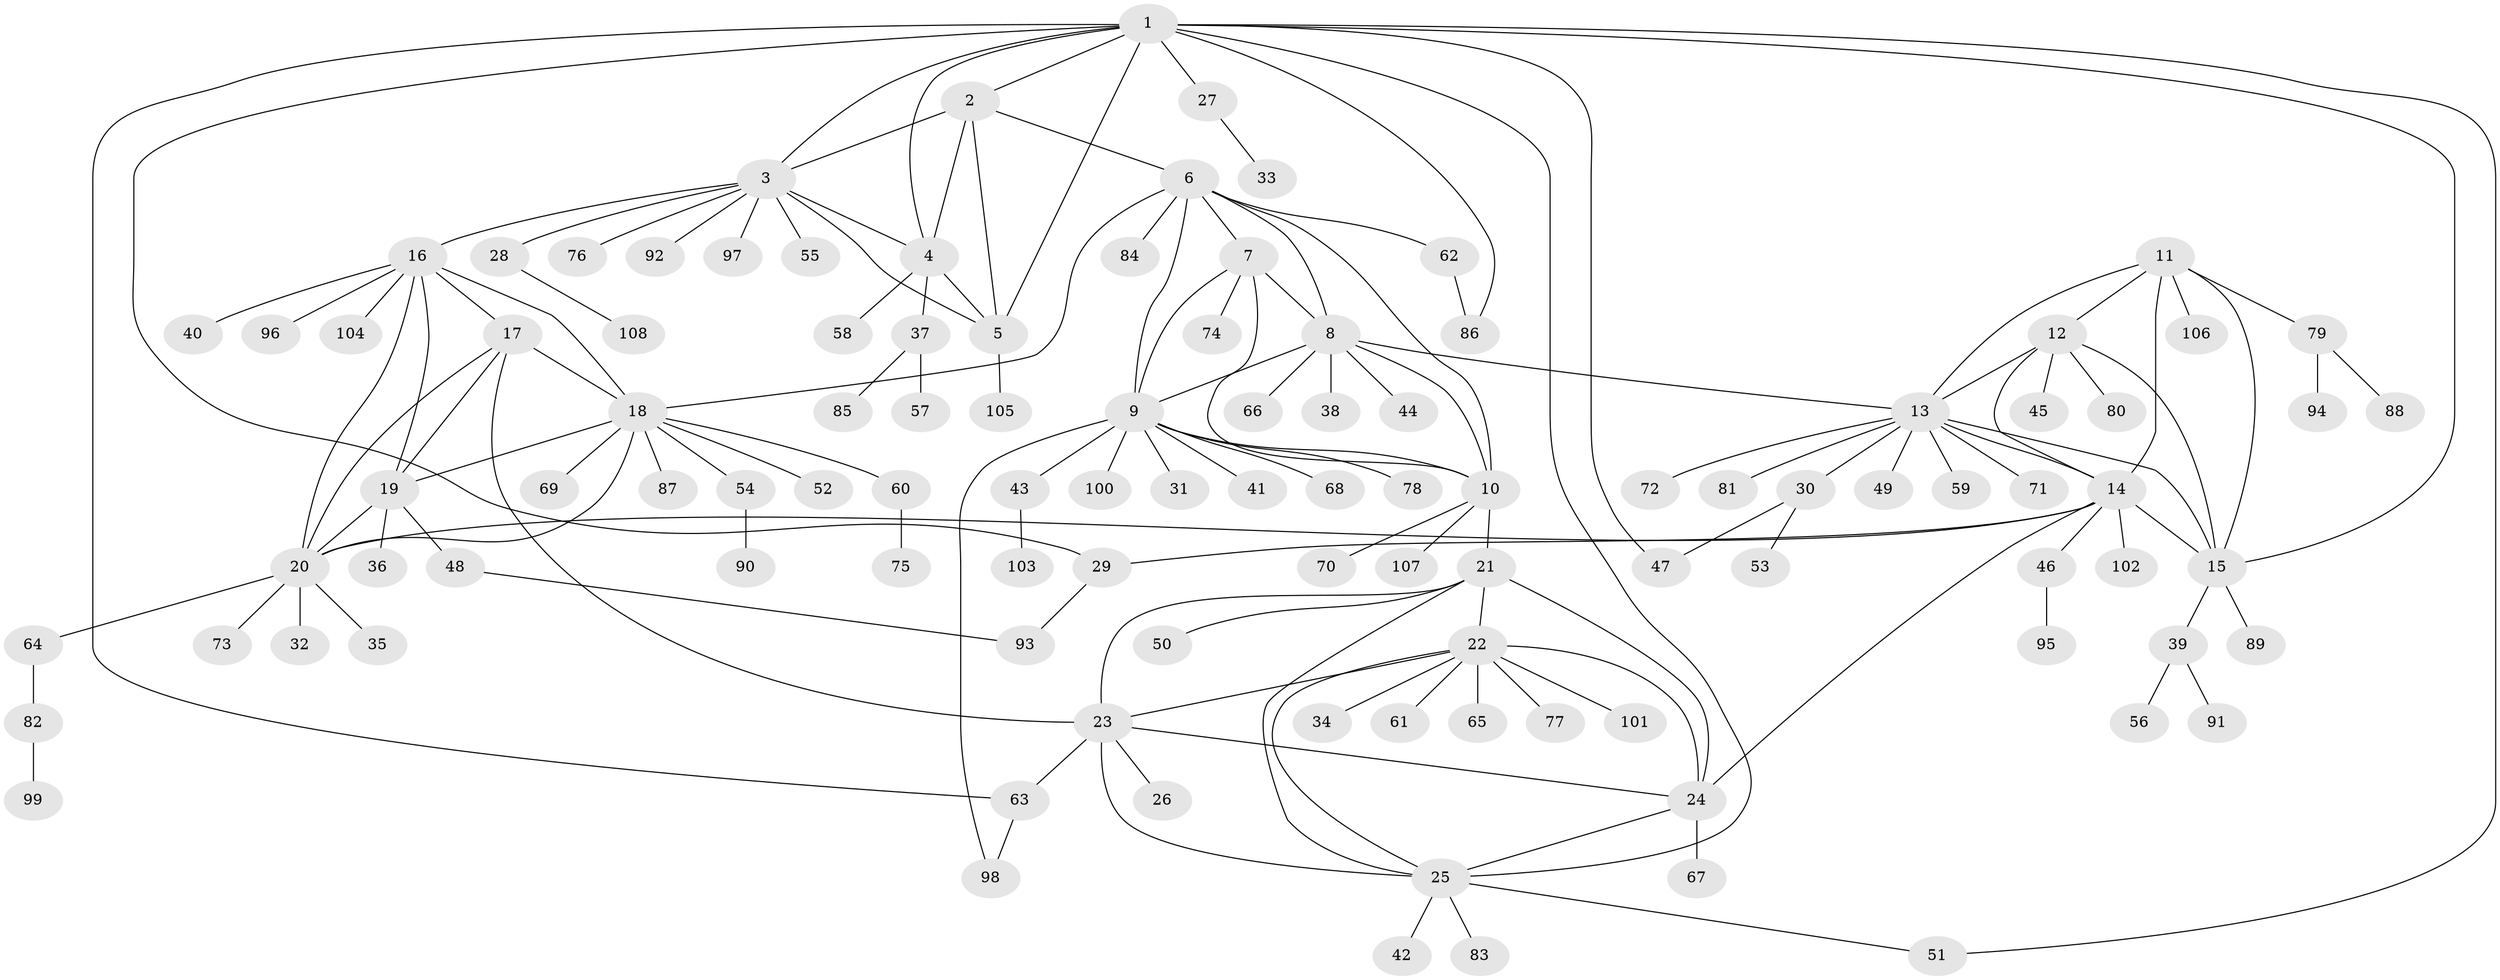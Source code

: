 // Generated by graph-tools (version 1.1) at 2025/54/03/09/25 04:54:58]
// undirected, 108 vertices, 150 edges
graph export_dot {
graph [start="1"]
  node [color=gray90,style=filled];
  1;
  2;
  3;
  4;
  5;
  6;
  7;
  8;
  9;
  10;
  11;
  12;
  13;
  14;
  15;
  16;
  17;
  18;
  19;
  20;
  21;
  22;
  23;
  24;
  25;
  26;
  27;
  28;
  29;
  30;
  31;
  32;
  33;
  34;
  35;
  36;
  37;
  38;
  39;
  40;
  41;
  42;
  43;
  44;
  45;
  46;
  47;
  48;
  49;
  50;
  51;
  52;
  53;
  54;
  55;
  56;
  57;
  58;
  59;
  60;
  61;
  62;
  63;
  64;
  65;
  66;
  67;
  68;
  69;
  70;
  71;
  72;
  73;
  74;
  75;
  76;
  77;
  78;
  79;
  80;
  81;
  82;
  83;
  84;
  85;
  86;
  87;
  88;
  89;
  90;
  91;
  92;
  93;
  94;
  95;
  96;
  97;
  98;
  99;
  100;
  101;
  102;
  103;
  104;
  105;
  106;
  107;
  108;
  1 -- 2;
  1 -- 3;
  1 -- 4;
  1 -- 5;
  1 -- 15;
  1 -- 25;
  1 -- 27;
  1 -- 29;
  1 -- 47;
  1 -- 51;
  1 -- 63;
  1 -- 86;
  2 -- 3;
  2 -- 4;
  2 -- 5;
  2 -- 6;
  3 -- 4;
  3 -- 5;
  3 -- 16;
  3 -- 28;
  3 -- 55;
  3 -- 76;
  3 -- 92;
  3 -- 97;
  4 -- 5;
  4 -- 37;
  4 -- 58;
  5 -- 105;
  6 -- 7;
  6 -- 8;
  6 -- 9;
  6 -- 10;
  6 -- 18;
  6 -- 62;
  6 -- 84;
  7 -- 8;
  7 -- 9;
  7 -- 10;
  7 -- 74;
  8 -- 9;
  8 -- 10;
  8 -- 13;
  8 -- 38;
  8 -- 44;
  8 -- 66;
  9 -- 10;
  9 -- 31;
  9 -- 41;
  9 -- 43;
  9 -- 68;
  9 -- 78;
  9 -- 98;
  9 -- 100;
  10 -- 21;
  10 -- 70;
  10 -- 107;
  11 -- 12;
  11 -- 13;
  11 -- 14;
  11 -- 15;
  11 -- 79;
  11 -- 106;
  12 -- 13;
  12 -- 14;
  12 -- 15;
  12 -- 45;
  12 -- 80;
  13 -- 14;
  13 -- 15;
  13 -- 30;
  13 -- 49;
  13 -- 59;
  13 -- 71;
  13 -- 72;
  13 -- 81;
  14 -- 15;
  14 -- 20;
  14 -- 24;
  14 -- 29;
  14 -- 46;
  14 -- 102;
  15 -- 39;
  15 -- 89;
  16 -- 17;
  16 -- 18;
  16 -- 19;
  16 -- 20;
  16 -- 40;
  16 -- 96;
  16 -- 104;
  17 -- 18;
  17 -- 19;
  17 -- 20;
  17 -- 23;
  18 -- 19;
  18 -- 20;
  18 -- 52;
  18 -- 54;
  18 -- 60;
  18 -- 69;
  18 -- 87;
  19 -- 20;
  19 -- 36;
  19 -- 48;
  20 -- 32;
  20 -- 35;
  20 -- 64;
  20 -- 73;
  21 -- 22;
  21 -- 23;
  21 -- 24;
  21 -- 25;
  21 -- 50;
  22 -- 23;
  22 -- 24;
  22 -- 25;
  22 -- 34;
  22 -- 61;
  22 -- 65;
  22 -- 77;
  22 -- 101;
  23 -- 24;
  23 -- 25;
  23 -- 26;
  23 -- 63;
  24 -- 25;
  24 -- 67;
  25 -- 42;
  25 -- 51;
  25 -- 83;
  27 -- 33;
  28 -- 108;
  29 -- 93;
  30 -- 47;
  30 -- 53;
  37 -- 57;
  37 -- 85;
  39 -- 56;
  39 -- 91;
  43 -- 103;
  46 -- 95;
  48 -- 93;
  54 -- 90;
  60 -- 75;
  62 -- 86;
  63 -- 98;
  64 -- 82;
  79 -- 88;
  79 -- 94;
  82 -- 99;
}
